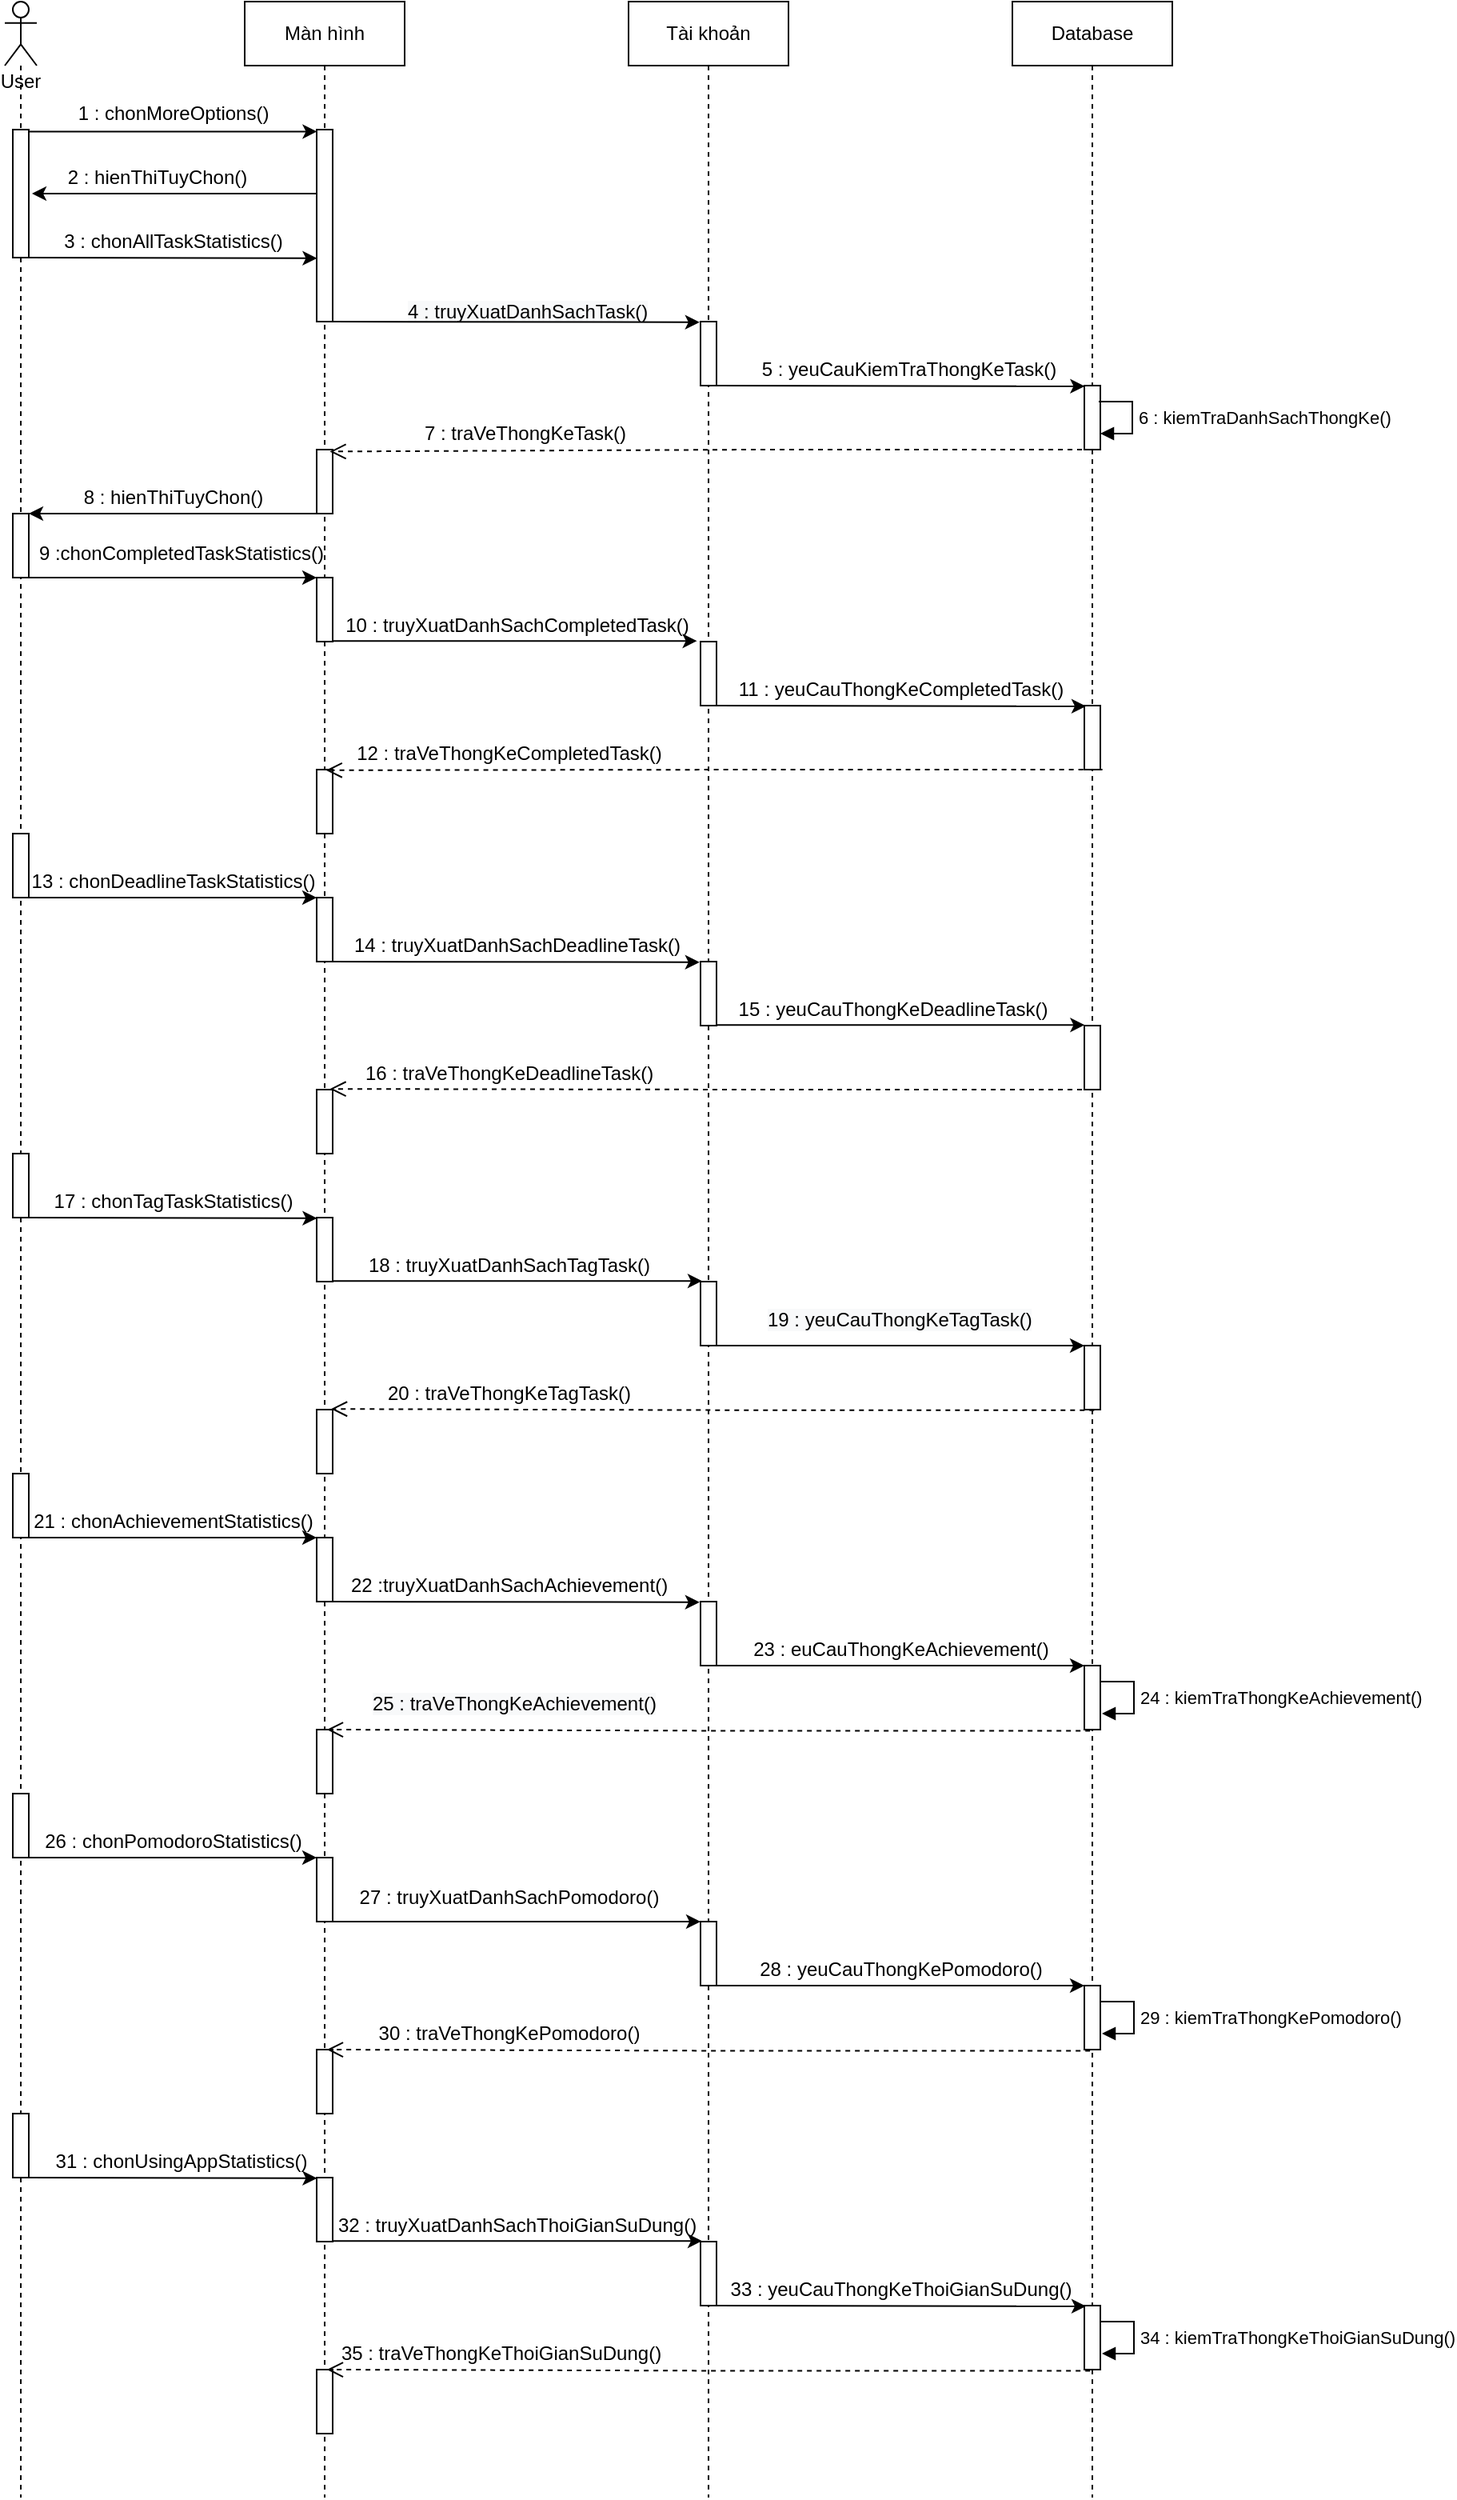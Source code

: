 <mxfile version="13.6.5">
    <diagram name="Page-1" id="52a04d89-c75d-2922-d76d-85b35f80e030">
        <mxGraphModel dx="990" dy="585" grid="1" gridSize="10" guides="1" tooltips="1" connect="1" arrows="1" fold="1" page="1" pageScale="1" pageWidth="1100" pageHeight="850" background="#ffffff" math="0" shadow="0">
            <root>
                <mxCell id="0"/>
                <mxCell id="1" parent="0"/>
                <mxCell id="249" value="Database" style="shape=umlLifeline;perimeter=lifelinePerimeter;whiteSpace=wrap;html=1;container=1;collapsible=0;recursiveResize=0;outlineConnect=0;" vertex="1" parent="1">
                    <mxGeometry x="720" y="80" width="100" height="1560" as="geometry"/>
                </mxCell>
                <mxCell id="278" value="" style="html=1;points=[];perimeter=orthogonalPerimeter;" vertex="1" parent="249">
                    <mxGeometry x="45" y="240" width="10" height="40" as="geometry"/>
                </mxCell>
                <mxCell id="295" value="" style="html=1;points=[];perimeter=orthogonalPerimeter;" vertex="1" parent="249">
                    <mxGeometry x="45" y="440" width="10" height="40" as="geometry"/>
                </mxCell>
                <mxCell id="311" value="" style="html=1;points=[];perimeter=orthogonalPerimeter;" vertex="1" parent="249">
                    <mxGeometry x="45" y="640" width="10" height="40" as="geometry"/>
                </mxCell>
                <mxCell id="349" value="" style="html=1;points=[];perimeter=orthogonalPerimeter;" vertex="1" parent="249">
                    <mxGeometry x="45" y="1040" width="10" height="40" as="geometry"/>
                </mxCell>
                <mxCell id="364" value="" style="html=1;points=[];perimeter=orthogonalPerimeter;" vertex="1" parent="249">
                    <mxGeometry x="45" y="1240" width="10" height="40" as="geometry"/>
                </mxCell>
                <mxCell id="380" value="" style="html=1;points=[];perimeter=orthogonalPerimeter;" vertex="1" parent="249">
                    <mxGeometry x="45" y="1440" width="10" height="40" as="geometry"/>
                </mxCell>
                <mxCell id="251" value="User" style="shape=umlLifeline;participant=umlActor;perimeter=lifelinePerimeter;whiteSpace=wrap;html=1;container=1;collapsible=0;recursiveResize=0;verticalAlign=top;spacingTop=36;outlineConnect=0;" vertex="1" parent="1">
                    <mxGeometry x="90" y="80" width="20" height="1560" as="geometry"/>
                </mxCell>
                <mxCell id="259" value="" style="html=1;points=[];perimeter=orthogonalPerimeter;" vertex="1" parent="251">
                    <mxGeometry x="5" y="80" width="10" height="80" as="geometry"/>
                </mxCell>
                <mxCell id="286" value="" style="html=1;points=[];perimeter=orthogonalPerimeter;" vertex="1" parent="251">
                    <mxGeometry x="5" y="320" width="10" height="40" as="geometry"/>
                </mxCell>
                <mxCell id="298" value="" style="html=1;points=[];perimeter=orthogonalPerimeter;" vertex="1" parent="251">
                    <mxGeometry x="5" y="520" width="10" height="40" as="geometry"/>
                </mxCell>
                <mxCell id="319" value="" style="html=1;points=[];perimeter=orthogonalPerimeter;" vertex="1" parent="251">
                    <mxGeometry x="5" y="720" width="10" height="40" as="geometry"/>
                </mxCell>
                <mxCell id="332" value="" style="html=1;points=[];perimeter=orthogonalPerimeter;" vertex="1" parent="251">
                    <mxGeometry x="5" y="920" width="10" height="40" as="geometry"/>
                </mxCell>
                <mxCell id="356" value="" style="html=1;points=[];perimeter=orthogonalPerimeter;" vertex="1" parent="251">
                    <mxGeometry x="5" y="1120" width="10" height="40" as="geometry"/>
                </mxCell>
                <mxCell id="372" value="" style="html=1;points=[];perimeter=orthogonalPerimeter;" vertex="1" parent="251">
                    <mxGeometry x="5" y="1320" width="10" height="40" as="geometry"/>
                </mxCell>
                <mxCell id="257" value="Màn hình" style="shape=umlLifeline;perimeter=lifelinePerimeter;whiteSpace=wrap;html=1;container=1;collapsible=0;recursiveResize=0;outlineConnect=0;" vertex="1" parent="1">
                    <mxGeometry x="240" y="80" width="100" height="1560" as="geometry"/>
                </mxCell>
                <mxCell id="262" value="" style="html=1;points=[];perimeter=orthogonalPerimeter;" vertex="1" parent="257">
                    <mxGeometry x="45" y="80" width="10" height="120" as="geometry"/>
                </mxCell>
                <mxCell id="282" value="" style="html=1;points=[];perimeter=orthogonalPerimeter;" vertex="1" parent="257">
                    <mxGeometry x="45" y="280" width="10" height="40" as="geometry"/>
                </mxCell>
                <mxCell id="289" value="" style="html=1;points=[];perimeter=orthogonalPerimeter;" vertex="1" parent="257">
                    <mxGeometry x="45" y="360" width="10" height="40" as="geometry"/>
                </mxCell>
                <mxCell id="301" value="" style="html=1;points=[];perimeter=orthogonalPerimeter;" vertex="1" parent="257">
                    <mxGeometry x="45" y="480" width="10" height="40" as="geometry"/>
                </mxCell>
                <mxCell id="303" value="" style="html=1;points=[];perimeter=orthogonalPerimeter;" vertex="1" parent="257">
                    <mxGeometry x="45" y="560" width="10" height="40" as="geometry"/>
                </mxCell>
                <mxCell id="315" value="" style="html=1;points=[];perimeter=orthogonalPerimeter;" vertex="1" parent="257">
                    <mxGeometry x="45" y="680" width="10" height="40" as="geometry"/>
                </mxCell>
                <mxCell id="320" value="" style="html=1;points=[];perimeter=orthogonalPerimeter;" vertex="1" parent="257">
                    <mxGeometry x="45" y="760" width="10" height="40" as="geometry"/>
                </mxCell>
                <mxCell id="329" value="" style="html=1;points=[];perimeter=orthogonalPerimeter;" vertex="1" parent="257">
                    <mxGeometry x="45" y="880" width="10" height="40" as="geometry"/>
                </mxCell>
                <mxCell id="333" value="" style="html=1;points=[];perimeter=orthogonalPerimeter;" vertex="1" parent="257">
                    <mxGeometry x="45" y="960" width="10" height="40" as="geometry"/>
                </mxCell>
                <mxCell id="353" value="" style="html=1;points=[];perimeter=orthogonalPerimeter;" vertex="1" parent="257">
                    <mxGeometry x="45" y="1080" width="10" height="40" as="geometry"/>
                </mxCell>
                <mxCell id="357" value="" style="html=1;points=[];perimeter=orthogonalPerimeter;" vertex="1" parent="257">
                    <mxGeometry x="45" y="1160" width="10" height="40" as="geometry"/>
                </mxCell>
                <mxCell id="369" value="" style="html=1;points=[];perimeter=orthogonalPerimeter;" vertex="1" parent="257">
                    <mxGeometry x="45" y="1280" width="10" height="40" as="geometry"/>
                </mxCell>
                <mxCell id="373" value="" style="html=1;points=[];perimeter=orthogonalPerimeter;" vertex="1" parent="257">
                    <mxGeometry x="45" y="1360" width="10" height="40" as="geometry"/>
                </mxCell>
                <mxCell id="384" value="" style="html=1;points=[];perimeter=orthogonalPerimeter;" vertex="1" parent="257">
                    <mxGeometry x="45" y="1480" width="10" height="40" as="geometry"/>
                </mxCell>
                <mxCell id="258" value="Tài khoản" style="shape=umlLifeline;perimeter=lifelinePerimeter;whiteSpace=wrap;html=1;container=1;collapsible=0;recursiveResize=0;outlineConnect=0;" vertex="1" parent="1">
                    <mxGeometry x="480" y="80" width="100" height="1560" as="geometry"/>
                </mxCell>
                <mxCell id="276" value="&lt;span style=&quot;color: rgb(0 , 0 , 0) ; font-family: &amp;#34;helvetica&amp;#34; ; font-size: 12px ; font-style: normal ; font-weight: 400 ; letter-spacing: normal ; text-align: center ; text-indent: 0px ; text-transform: none ; word-spacing: 0px ; background-color: rgb(248 , 249 , 250) ; display: inline ; float: none&quot;&gt;4 : truyXuatDanhSachTask()&lt;/span&gt;" style="text;whiteSpace=wrap;html=1;" vertex="1" parent="258">
                    <mxGeometry x="-140" y="180" width="200" height="30" as="geometry"/>
                </mxCell>
                <mxCell id="277" value="" style="html=1;points=[];perimeter=orthogonalPerimeter;" vertex="1" parent="258">
                    <mxGeometry x="45" y="200" width="10" height="40" as="geometry"/>
                </mxCell>
                <mxCell id="292" value="" style="html=1;points=[];perimeter=orthogonalPerimeter;" vertex="1" parent="258">
                    <mxGeometry x="45" y="400" width="10" height="40" as="geometry"/>
                </mxCell>
                <mxCell id="307" value="" style="html=1;points=[];perimeter=orthogonalPerimeter;" vertex="1" parent="258">
                    <mxGeometry x="45" y="600" width="10" height="40" as="geometry"/>
                </mxCell>
                <mxCell id="323" value="" style="html=1;points=[];perimeter=orthogonalPerimeter;" vertex="1" parent="258">
                    <mxGeometry x="45" y="800" width="10" height="40" as="geometry"/>
                </mxCell>
                <mxCell id="330" value="" style="html=1;verticalAlign=bottom;endArrow=open;dashed=1;endSize=8;entryX=0.9;entryY=-0.01;entryDx=0;entryDy=0;entryPerimeter=0;" edge="1" parent="258" target="329">
                    <mxGeometry relative="1" as="geometry">
                        <mxPoint x="291.15" y="880.4" as="sourcePoint"/>
                        <mxPoint x="-180" y="880" as="targetPoint"/>
                        <Array as="points">
                            <mxPoint x="81.65" y="880.4"/>
                        </Array>
                    </mxGeometry>
                </mxCell>
                <mxCell id="346" value="" style="html=1;points=[];perimeter=orthogonalPerimeter;" vertex="1" parent="258">
                    <mxGeometry x="45" y="1000" width="10" height="40" as="geometry"/>
                </mxCell>
                <mxCell id="361" value="" style="html=1;points=[];perimeter=orthogonalPerimeter;" vertex="1" parent="258">
                    <mxGeometry x="45" y="1200" width="10" height="40" as="geometry"/>
                </mxCell>
                <mxCell id="377" value="" style="html=1;points=[];perimeter=orthogonalPerimeter;" vertex="1" parent="258">
                    <mxGeometry x="45" y="1400" width="10" height="40" as="geometry"/>
                </mxCell>
                <mxCell id="261" value="6 : kiemTraDanhSachThongKe()" style="edgeStyle=orthogonalEdgeStyle;html=1;align=left;spacingLeft=2;endArrow=block;rounded=0;entryX=1;entryY=0;exitX=0.9;exitY=0.25;exitDx=0;exitDy=0;exitPerimeter=0;" edge="1" parent="1" source="278">
                    <mxGeometry x="0.016" relative="1" as="geometry">
                        <mxPoint x="780" y="330" as="sourcePoint"/>
                        <Array as="points">
                            <mxPoint x="795" y="330"/>
                            <mxPoint x="795" y="350"/>
                        </Array>
                        <mxPoint x="775" y="350" as="targetPoint"/>
                        <mxPoint as="offset"/>
                    </mxGeometry>
                </mxCell>
                <mxCell id="265" style="edgeStyle=none;rounded=0;orthogonalLoop=1;jettySize=auto;html=1;entryX=0.02;entryY=0.01;entryDx=0;entryDy=0;entryPerimeter=0;" edge="1" parent="1" source="259" target="262">
                    <mxGeometry relative="1" as="geometry"/>
                </mxCell>
                <mxCell id="266" value="&lt;span style=&quot;color: rgba(0 , 0 , 0 , 0) ; font-family: monospace ; font-size: 0px&quot;&gt;%3CmxGraphModel%3E%3Croot%3E%3CmxCell%20id%3D%220%22%2F%3E%3CmxCell%20id%3D%221%22%20parent%3D%220%22%2F%3E%3CmxCell%20id%3D%222%22%20value%3D%22%22%20style%3D%22html%3D1%3Bpoints%3D%5B%5D%3Bperimeter%3DorthogonalPerimeter%3B%22%20vertex%3D%221%22%20parent%3D%221%22%3E%3CmxGeometry%20x%3D%2295%22%20y%3D%22160%22%20width%3D%2210%22%20height%3D%2240%22%20as%3D%22geometry%22%2F%3E%3C%2FmxCell%3E%3C%2Froot%3E%3C%2FmxGraphModel%3E&lt;/span&gt;" style="text;html=1;align=center;verticalAlign=middle;resizable=0;points=[];autosize=1;" vertex="1" parent="1">
                    <mxGeometry x="170" y="130" width="20" height="20" as="geometry"/>
                </mxCell>
                <mxCell id="267" value="1 : chonMoreOptions()" style="text;html=1;align=center;verticalAlign=middle;resizable=0;points=[];autosize=1;" vertex="1" parent="1">
                    <mxGeometry x="130" y="140" width="130" height="20" as="geometry"/>
                </mxCell>
                <mxCell id="269" style="edgeStyle=none;rounded=0;orthogonalLoop=1;jettySize=auto;html=1;" edge="1" parent="1" source="262">
                    <mxGeometry relative="1" as="geometry">
                        <mxPoint x="107" y="200" as="targetPoint"/>
                    </mxGeometry>
                </mxCell>
                <mxCell id="270" value="2 : hienThiTuyChon()" style="text;html=1;align=center;verticalAlign=middle;resizable=0;points=[];autosize=1;" vertex="1" parent="1">
                    <mxGeometry x="120" y="180" width="130" height="20" as="geometry"/>
                </mxCell>
                <mxCell id="271" style="edgeStyle=none;rounded=0;orthogonalLoop=1;jettySize=auto;html=1;entryX=0.02;entryY=0.67;entryDx=0;entryDy=0;entryPerimeter=0;" edge="1" parent="1" source="259" target="262">
                    <mxGeometry relative="1" as="geometry"/>
                </mxCell>
                <mxCell id="272" value="&lt;span style=&quot;color: rgba(0 , 0 , 0 , 0) ; font-family: monospace ; font-size: 0px&quot;&gt;%3CmxGraphModel%3E%3Croot%3E%3CmxCell%20id%3D%220%22%2F%3E%3CmxCell%20id%3D%221%22%20parent%3D%220%22%2F%3E%3CmxCell%20id%3D%222%22%20value%3D%22luaChonCuaNguoiDung()%22%20style%3D%22text%3Bhtml%3D1%3Balign%3Dcenter%3BverticalAlign%3Dmiddle%3Bresizable%3D0%3Bpoints%3D%5B%5D%3Bautosize%3D1%3B%22%20vertex%3D%221%22%20parent%3D%221%22%3E%3CmxGeometry%20x%3D%22115%22%20y%3D%22340%22%20width%3D%22150%22%20height%3D%2220%22%20as%3D%22geometry%22%2F%3E%3C%2FmxCell%3E%3C%2Froot%3E%3C%2FmxGraphModel%3E&lt;/span&gt;" style="text;html=1;align=center;verticalAlign=middle;resizable=0;points=[];autosize=1;" vertex="1" parent="1">
                    <mxGeometry x="190" y="220" width="20" height="20" as="geometry"/>
                </mxCell>
                <mxCell id="273" value="3 : chonAllTaskStatistics()" style="text;html=1;align=center;verticalAlign=middle;resizable=0;points=[];autosize=1;" vertex="1" parent="1">
                    <mxGeometry x="120" y="220" width="150" height="20" as="geometry"/>
                </mxCell>
                <mxCell id="275" style="edgeStyle=none;rounded=0;orthogonalLoop=1;jettySize=auto;html=1;entryX=-0.06;entryY=1.01;entryDx=0;entryDy=0;entryPerimeter=0;" edge="1" parent="1" source="262">
                    <mxGeometry relative="1" as="geometry">
                        <mxPoint x="524.4" y="280.4" as="targetPoint"/>
                    </mxGeometry>
                </mxCell>
                <mxCell id="279" style="edgeStyle=none;rounded=0;orthogonalLoop=1;jettySize=auto;html=1;entryX=0.02;entryY=0.01;entryDx=0;entryDy=0;entryPerimeter=0;" edge="1" parent="1" source="277" target="278">
                    <mxGeometry relative="1" as="geometry">
                        <mxPoint x="750" y="323" as="targetPoint"/>
                    </mxGeometry>
                </mxCell>
                <mxCell id="281" value="5 : yeuCauKiemTraThongKeTask()" style="text;html=1;align=center;verticalAlign=middle;resizable=0;points=[];autosize=1;" vertex="1" parent="1">
                    <mxGeometry x="555" y="300" width="200" height="20" as="geometry"/>
                </mxCell>
                <mxCell id="284" value="" style="html=1;verticalAlign=bottom;endArrow=open;dashed=1;endSize=8;entryX=0.82;entryY=0.03;entryDx=0;entryDy=0;entryPerimeter=0;" edge="1" parent="1" source="249" target="282">
                    <mxGeometry relative="1" as="geometry">
                        <mxPoint x="640" y="360" as="sourcePoint"/>
                        <mxPoint x="300" y="360" as="targetPoint"/>
                        <Array as="points">
                            <mxPoint x="560" y="360"/>
                        </Array>
                    </mxGeometry>
                </mxCell>
                <mxCell id="285" value="7 : traVeThongKeTask()" style="text;html=1;align=center;verticalAlign=middle;resizable=0;points=[];autosize=1;" vertex="1" parent="1">
                    <mxGeometry x="345" y="340" width="140" height="20" as="geometry"/>
                </mxCell>
                <mxCell id="287" style="edgeStyle=none;rounded=0;orthogonalLoop=1;jettySize=auto;html=1;" edge="1" parent="1" source="282" target="286">
                    <mxGeometry relative="1" as="geometry"/>
                </mxCell>
                <mxCell id="288" value="8 : hienThiTuyChon()" style="text;html=1;align=center;verticalAlign=middle;resizable=0;points=[];autosize=1;" vertex="1" parent="1">
                    <mxGeometry x="130" y="380" width="130" height="20" as="geometry"/>
                </mxCell>
                <mxCell id="290" style="edgeStyle=none;rounded=0;orthogonalLoop=1;jettySize=auto;html=1;" edge="1" parent="1" source="286" target="289">
                    <mxGeometry relative="1" as="geometry"/>
                </mxCell>
                <mxCell id="291" value="9 :chonCompletedTaskStatistics()" style="text;html=1;align=center;verticalAlign=middle;resizable=0;points=[];autosize=1;" vertex="1" parent="1">
                    <mxGeometry x="105" y="415" width="190" height="20" as="geometry"/>
                </mxCell>
                <mxCell id="293" style="edgeStyle=none;rounded=0;orthogonalLoop=1;jettySize=auto;html=1;entryX=-0.22;entryY=-0.01;entryDx=0;entryDy=0;entryPerimeter=0;" edge="1" parent="1" source="289" target="292">
                    <mxGeometry relative="1" as="geometry"/>
                </mxCell>
                <mxCell id="294" value="&lt;span style=&quot;font-family: &amp;#34;helvetica&amp;#34;&quot;&gt;10 : truyXuatDanhSachCompletedTask()&lt;/span&gt;" style="text;html=1;align=center;verticalAlign=middle;resizable=0;points=[];autosize=1;" vertex="1" parent="1">
                    <mxGeometry x="295" y="460" width="230" height="20" as="geometry"/>
                </mxCell>
                <mxCell id="296" style="edgeStyle=none;rounded=0;orthogonalLoop=1;jettySize=auto;html=1;entryX=0.1;entryY=0.01;entryDx=0;entryDy=0;entryPerimeter=0;" edge="1" parent="1" source="292" target="295">
                    <mxGeometry relative="1" as="geometry"/>
                </mxCell>
                <mxCell id="297" value="11 : yeuCauThongKeCompletedTask()" style="text;html=1;align=center;verticalAlign=middle;resizable=0;points=[];autosize=1;" vertex="1" parent="1">
                    <mxGeometry x="540" y="500" width="220" height="20" as="geometry"/>
                </mxCell>
                <mxCell id="300" value="" style="html=1;verticalAlign=bottom;endArrow=open;dashed=1;endSize=8;entryX=0.58;entryY=0.01;entryDx=0;entryDy=0;entryPerimeter=0;" edge="1" parent="1" target="301">
                    <mxGeometry relative="1" as="geometry">
                        <mxPoint x="776.3" y="560" as="sourcePoint"/>
                        <mxPoint x="300" y="561" as="targetPoint"/>
                        <Array as="points">
                            <mxPoint x="566.8" y="560"/>
                        </Array>
                    </mxGeometry>
                </mxCell>
                <mxCell id="302" value="12 : traVeThongKeCompletedTask()" style="text;html=1;align=center;verticalAlign=middle;resizable=0;points=[];autosize=1;" vertex="1" parent="1">
                    <mxGeometry x="300" y="540" width="210" height="20" as="geometry"/>
                </mxCell>
                <mxCell id="305" style="edgeStyle=none;rounded=0;orthogonalLoop=1;jettySize=auto;html=1;" edge="1" parent="1" source="298" target="303">
                    <mxGeometry relative="1" as="geometry"/>
                </mxCell>
                <mxCell id="306" value="13 : chonDeadlineTaskStatistics()" style="text;html=1;align=center;verticalAlign=middle;resizable=0;points=[];autosize=1;" vertex="1" parent="1">
                    <mxGeometry x="100" y="620" width="190" height="20" as="geometry"/>
                </mxCell>
                <mxCell id="309" style="edgeStyle=none;rounded=0;orthogonalLoop=1;jettySize=auto;html=1;entryX=-0.06;entryY=0.01;entryDx=0;entryDy=0;entryPerimeter=0;" edge="1" parent="1" source="303" target="307">
                    <mxGeometry relative="1" as="geometry"/>
                </mxCell>
                <mxCell id="310" value="&lt;span style=&quot;font-family: &amp;#34;helvetica&amp;#34;&quot;&gt;14 : truyXuatDanhSachDeadlineTask()&lt;/span&gt;" style="text;html=1;align=center;verticalAlign=middle;resizable=0;points=[];autosize=1;" vertex="1" parent="1">
                    <mxGeometry x="300" y="660" width="220" height="20" as="geometry"/>
                </mxCell>
                <mxCell id="313" style="edgeStyle=none;rounded=0;orthogonalLoop=1;jettySize=auto;html=1;entryX=0.02;entryY=-0.01;entryDx=0;entryDy=0;entryPerimeter=0;" edge="1" parent="1" source="307" target="311">
                    <mxGeometry relative="1" as="geometry"/>
                </mxCell>
                <mxCell id="314" value="15 : yeuCauThongKeDeadlineTask()" style="text;html=1;align=center;verticalAlign=middle;resizable=0;points=[];autosize=1;" vertex="1" parent="1">
                    <mxGeometry x="540" y="700" width="210" height="20" as="geometry"/>
                </mxCell>
                <mxCell id="317" value="" style="html=1;verticalAlign=bottom;endArrow=open;dashed=1;endSize=8;entryX=0.82;entryY=-0.01;entryDx=0;entryDy=0;entryPerimeter=0;" edge="1" parent="1" target="315">
                    <mxGeometry relative="1" as="geometry">
                        <mxPoint x="775.5" y="760" as="sourcePoint"/>
                        <mxPoint x="300" y="760" as="targetPoint"/>
                        <Array as="points">
                            <mxPoint x="566" y="760"/>
                        </Array>
                    </mxGeometry>
                </mxCell>
                <mxCell id="318" value="16 : traVeThongKeDeadlineTask()" style="text;html=1;align=center;verticalAlign=middle;resizable=0;points=[];autosize=1;" vertex="1" parent="1">
                    <mxGeometry x="305" y="740" width="200" height="20" as="geometry"/>
                </mxCell>
                <mxCell id="321" style="edgeStyle=none;rounded=0;orthogonalLoop=1;jettySize=auto;html=1;entryX=0.02;entryY=0.01;entryDx=0;entryDy=0;entryPerimeter=0;" edge="1" parent="1" source="319" target="320">
                    <mxGeometry relative="1" as="geometry"/>
                </mxCell>
                <mxCell id="322" value="17 : chonTagTaskStatistics()" style="text;html=1;align=center;verticalAlign=middle;resizable=0;points=[];autosize=1;" vertex="1" parent="1">
                    <mxGeometry x="110" y="820" width="170" height="20" as="geometry"/>
                </mxCell>
                <mxCell id="324" style="edgeStyle=none;rounded=0;orthogonalLoop=1;jettySize=auto;html=1;entryX=0.1;entryY=-0.01;entryDx=0;entryDy=0;entryPerimeter=0;" edge="1" parent="1" source="320" target="323">
                    <mxGeometry relative="1" as="geometry"/>
                </mxCell>
                <mxCell id="325" value="&lt;span style=&quot;font-family: &amp;#34;helvetica&amp;#34;&quot;&gt;18 : truyXuatDanhSachTagTask()&lt;/span&gt;" style="text;html=1;align=center;verticalAlign=middle;resizable=0;points=[];autosize=1;" vertex="1" parent="1">
                    <mxGeometry x="310" y="860" width="190" height="20" as="geometry"/>
                </mxCell>
                <mxCell id="326" value="" style="html=1;points=[];perimeter=orthogonalPerimeter;" vertex="1" parent="1">
                    <mxGeometry x="765" y="920" width="10" height="40" as="geometry"/>
                </mxCell>
                <mxCell id="327" style="edgeStyle=none;rounded=0;orthogonalLoop=1;jettySize=auto;html=1;" edge="1" parent="1" source="323" target="326">
                    <mxGeometry relative="1" as="geometry"/>
                </mxCell>
                <mxCell id="328" value="&lt;span style=&quot;color: rgb(0 , 0 , 0) ; font-family: &amp;#34;helvetica&amp;#34; ; font-size: 12px ; font-style: normal ; font-weight: 400 ; letter-spacing: normal ; text-align: center ; text-indent: 0px ; text-transform: none ; word-spacing: 0px ; background-color: rgb(248 , 249 , 250) ; display: inline ; float: none&quot;&gt;19 : yeuCauThongKeTagTask()&lt;/span&gt;" style="text;whiteSpace=wrap;html=1;" vertex="1" parent="1">
                    <mxGeometry x="565" y="890" width="190" height="30" as="geometry"/>
                </mxCell>
                <mxCell id="331" value="20 : traVeThongKeTagTask()" style="text;html=1;align=center;verticalAlign=middle;resizable=0;points=[];autosize=1;" vertex="1" parent="1">
                    <mxGeometry x="320" y="940" width="170" height="20" as="geometry"/>
                </mxCell>
                <mxCell id="334" style="edgeStyle=none;rounded=0;orthogonalLoop=1;jettySize=auto;html=1;" edge="1" parent="1" source="332" target="333">
                    <mxGeometry relative="1" as="geometry"/>
                </mxCell>
                <mxCell id="335" value="21 : chonAchievementStatistics()" style="text;html=1;align=center;verticalAlign=middle;resizable=0;points=[];autosize=1;" vertex="1" parent="1">
                    <mxGeometry x="100" y="1020" width="190" height="20" as="geometry"/>
                </mxCell>
                <mxCell id="347" style="edgeStyle=none;rounded=0;orthogonalLoop=1;jettySize=auto;html=1;entryX=-0.06;entryY=0.01;entryDx=0;entryDy=0;entryPerimeter=0;" edge="1" parent="1" source="333" target="346">
                    <mxGeometry relative="1" as="geometry"/>
                </mxCell>
                <mxCell id="348" value="&lt;span style=&quot;font-family: &amp;#34;helvetica&amp;#34;&quot;&gt;22 :truyXuatDanhSachAchievement()&lt;/span&gt;" style="text;html=1;align=center;verticalAlign=middle;resizable=0;points=[];autosize=1;" vertex="1" parent="1">
                    <mxGeometry x="300" y="1060" width="210" height="20" as="geometry"/>
                </mxCell>
                <mxCell id="350" style="edgeStyle=none;rounded=0;orthogonalLoop=1;jettySize=auto;html=1;" edge="1" parent="1" source="346" target="349">
                    <mxGeometry relative="1" as="geometry"/>
                </mxCell>
                <mxCell id="351" value="&lt;span style=&quot;font-family: &amp;#34;helvetica&amp;#34;&quot;&gt;23 : euCauThongKeAchievement()&lt;/span&gt;" style="text;html=1;align=center;verticalAlign=middle;resizable=0;points=[];autosize=1;" vertex="1" parent="1">
                    <mxGeometry x="550" y="1100" width="200" height="20" as="geometry"/>
                </mxCell>
                <mxCell id="352" value="24 : kiemTraThongKeAchievement()" style="edgeStyle=orthogonalEdgeStyle;html=1;align=left;spacingLeft=2;endArrow=block;rounded=0;entryX=1;entryY=0;exitX=0.9;exitY=0.25;exitDx=0;exitDy=0;exitPerimeter=0;" edge="1" parent="1">
                    <mxGeometry x="0.016" relative="1" as="geometry">
                        <mxPoint x="775" y="1130" as="sourcePoint"/>
                        <Array as="points">
                            <mxPoint x="796" y="1130"/>
                            <mxPoint x="796" y="1150"/>
                        </Array>
                        <mxPoint x="776" y="1150" as="targetPoint"/>
                        <mxPoint as="offset"/>
                    </mxGeometry>
                </mxCell>
                <mxCell id="354" value="" style="html=1;verticalAlign=bottom;endArrow=open;dashed=1;endSize=8;entryX=0.9;entryY=-0.01;entryDx=0;entryDy=0;entryPerimeter=0;" edge="1" parent="1">
                    <mxGeometry relative="1" as="geometry">
                        <mxPoint x="768.58" y="1160.8" as="sourcePoint"/>
                        <mxPoint x="291.43" y="1160" as="targetPoint"/>
                        <Array as="points">
                            <mxPoint x="559.08" y="1160.8"/>
                        </Array>
                    </mxGeometry>
                </mxCell>
                <mxCell id="355" value="&lt;span style=&quot;color: rgb(0 , 0 , 0) ; font-family: &amp;#34;helvetica&amp;#34; ; font-size: 12px ; font-style: normal ; font-weight: 400 ; letter-spacing: normal ; text-align: center ; text-indent: 0px ; text-transform: none ; word-spacing: 0px ; background-color: rgb(248 , 249 , 250) ; display: inline ; float: none&quot;&gt;25 : traVeThongKeAchievement()&lt;/span&gt;" style="text;whiteSpace=wrap;html=1;" vertex="1" parent="1">
                    <mxGeometry x="317.5" y="1130" width="185" height="30" as="geometry"/>
                </mxCell>
                <mxCell id="358" style="edgeStyle=none;rounded=0;orthogonalLoop=1;jettySize=auto;html=1;" edge="1" parent="1" source="356" target="357">
                    <mxGeometry relative="1" as="geometry"/>
                </mxCell>
                <mxCell id="359" value="&lt;span style=&quot;color: rgba(0 , 0 , 0 , 0) ; font-family: monospace ; font-size: 0px&quot;&gt;%3CmxGraphModel%3E%3Croot%3E%3CmxCell%20id%3D%220%22%2F%3E%3CmxCell%20id%3D%221%22%20parent%3D%220%22%2F%3E%3CmxCell%20id%3D%222%22%20value%3D%22%22%20style%3D%22html%3D1%3Bpoints%3D%5B%5D%3Bperimeter%3DorthogonalPerimeter%3B%22%20vertex%3D%221%22%20parent%3D%221%22%3E%3CmxGeometry%20x%3D%2295%22%20y%3D%221200%22%20width%3D%2210%22%20height%3D%2240%22%20as%3D%22geometry%22%2F%3E%3C%2FmxCell%3E%3C%2Froot%3E%3C%2FmxGraphModel%3E&lt;/span&gt;" style="text;html=1;align=center;verticalAlign=middle;resizable=0;points=[];autosize=1;" vertex="1" parent="1">
                    <mxGeometry x="170" y="1220" width="20" height="20" as="geometry"/>
                </mxCell>
                <mxCell id="360" value="26 : chonPomodoroStatistics()" style="text;html=1;align=center;verticalAlign=middle;resizable=0;points=[];autosize=1;" vertex="1" parent="1">
                    <mxGeometry x="105" y="1220" width="180" height="20" as="geometry"/>
                </mxCell>
                <mxCell id="362" style="edgeStyle=none;rounded=0;orthogonalLoop=1;jettySize=auto;html=1;" edge="1" parent="1" source="357" target="361">
                    <mxGeometry relative="1" as="geometry"/>
                </mxCell>
                <mxCell id="363" value="&lt;span style=&quot;font-family: &amp;#34;helvetica&amp;#34;&quot;&gt;27 : truyXuatDanhSachPomodoro()&lt;/span&gt;" style="text;html=1;align=center;verticalAlign=middle;resizable=0;points=[];autosize=1;" vertex="1" parent="1">
                    <mxGeometry x="305" y="1255" width="200" height="20" as="geometry"/>
                </mxCell>
                <mxCell id="366" style="edgeStyle=none;rounded=0;orthogonalLoop=1;jettySize=auto;html=1;" edge="1" parent="1" source="361" target="364">
                    <mxGeometry relative="1" as="geometry"/>
                </mxCell>
                <mxCell id="367" value="&lt;span style=&quot;font-family: &amp;#34;helvetica&amp;#34;&quot;&gt;28 : yeuCauThongKePomodoro()&lt;/span&gt;" style="text;html=1;align=center;verticalAlign=middle;resizable=0;points=[];autosize=1;" vertex="1" parent="1">
                    <mxGeometry x="555" y="1300" width="190" height="20" as="geometry"/>
                </mxCell>
                <mxCell id="368" value="29 : kiemTraThongKePomodoro()" style="edgeStyle=orthogonalEdgeStyle;html=1;align=left;spacingLeft=2;endArrow=block;rounded=0;entryX=1;entryY=0;exitX=0.9;exitY=0.25;exitDx=0;exitDy=0;exitPerimeter=0;" edge="1" parent="1">
                    <mxGeometry x="0.016" relative="1" as="geometry">
                        <mxPoint x="775" y="1330" as="sourcePoint"/>
                        <Array as="points">
                            <mxPoint x="796" y="1330"/>
                            <mxPoint x="796" y="1350"/>
                        </Array>
                        <mxPoint x="776" y="1350" as="targetPoint"/>
                        <mxPoint as="offset"/>
                    </mxGeometry>
                </mxCell>
                <mxCell id="370" value="" style="html=1;verticalAlign=bottom;endArrow=open;dashed=1;endSize=8;entryX=0.9;entryY=-0.01;entryDx=0;entryDy=0;entryPerimeter=0;" edge="1" parent="1">
                    <mxGeometry relative="1" as="geometry">
                        <mxPoint x="768.57" y="1360.8" as="sourcePoint"/>
                        <mxPoint x="291.42" y="1360" as="targetPoint"/>
                        <Array as="points">
                            <mxPoint x="559.07" y="1360.8"/>
                        </Array>
                    </mxGeometry>
                </mxCell>
                <mxCell id="371" value="&lt;span style=&quot;font-family: &amp;#34;helvetica&amp;#34;&quot;&gt;30 : traVeThongKePomodoro()&lt;/span&gt;" style="text;html=1;align=center;verticalAlign=middle;resizable=0;points=[];autosize=1;" vertex="1" parent="1">
                    <mxGeometry x="315" y="1340" width="180" height="20" as="geometry"/>
                </mxCell>
                <mxCell id="374" style="edgeStyle=none;rounded=0;orthogonalLoop=1;jettySize=auto;html=1;entryX=0.02;entryY=0.01;entryDx=0;entryDy=0;entryPerimeter=0;" edge="1" parent="1" source="372" target="373">
                    <mxGeometry relative="1" as="geometry"/>
                </mxCell>
                <mxCell id="375" value="31 : chonUsingAppStatistics()" style="text;html=1;align=center;verticalAlign=middle;resizable=0;points=[];autosize=1;" vertex="1" parent="1">
                    <mxGeometry x="115" y="1420" width="170" height="20" as="geometry"/>
                </mxCell>
                <mxCell id="378" style="edgeStyle=none;rounded=0;orthogonalLoop=1;jettySize=auto;html=1;entryX=0.1;entryY=-0.01;entryDx=0;entryDy=0;entryPerimeter=0;" edge="1" parent="1" source="373" target="377">
                    <mxGeometry relative="1" as="geometry"/>
                </mxCell>
                <mxCell id="379" value="&lt;span style=&quot;font-family: &amp;#34;helvetica&amp;#34;&quot;&gt;32 : truyXuatDanhSachThoiGianSuDung()&lt;/span&gt;" style="text;html=1;align=center;verticalAlign=middle;resizable=0;points=[];autosize=1;" vertex="1" parent="1">
                    <mxGeometry x="290" y="1460" width="240" height="20" as="geometry"/>
                </mxCell>
                <mxCell id="381" style="edgeStyle=none;rounded=0;orthogonalLoop=1;jettySize=auto;html=1;entryX=0.1;entryY=0.01;entryDx=0;entryDy=0;entryPerimeter=0;" edge="1" parent="1" source="377" target="380">
                    <mxGeometry relative="1" as="geometry"/>
                </mxCell>
                <mxCell id="382" value="&lt;span style=&quot;font-family: &amp;#34;helvetica&amp;#34;&quot;&gt;33 : yeuCauThongKeThoiGianSuDung()&lt;/span&gt;" style="text;html=1;align=center;verticalAlign=middle;resizable=0;points=[];autosize=1;" vertex="1" parent="1">
                    <mxGeometry x="535" y="1500" width="230" height="20" as="geometry"/>
                </mxCell>
                <mxCell id="383" value="34 : kiemTraThongKeThoiGianSuDung()" style="edgeStyle=orthogonalEdgeStyle;html=1;align=left;spacingLeft=2;endArrow=block;rounded=0;entryX=1;entryY=0;exitX=0.9;exitY=0.25;exitDx=0;exitDy=0;exitPerimeter=0;" edge="1" parent="1">
                    <mxGeometry x="0.016" relative="1" as="geometry">
                        <mxPoint x="775" y="1530" as="sourcePoint"/>
                        <Array as="points">
                            <mxPoint x="796" y="1530"/>
                            <mxPoint x="796" y="1550"/>
                        </Array>
                        <mxPoint x="776" y="1550" as="targetPoint"/>
                        <mxPoint as="offset"/>
                    </mxGeometry>
                </mxCell>
                <mxCell id="385" value="" style="html=1;verticalAlign=bottom;endArrow=open;dashed=1;endSize=8;entryX=0.9;entryY=-0.01;entryDx=0;entryDy=0;entryPerimeter=0;" edge="1" parent="1">
                    <mxGeometry relative="1" as="geometry">
                        <mxPoint x="768.57" y="1560.8" as="sourcePoint"/>
                        <mxPoint x="291.42" y="1560" as="targetPoint"/>
                        <Array as="points">
                            <mxPoint x="559.07" y="1560.8"/>
                        </Array>
                    </mxGeometry>
                </mxCell>
                <mxCell id="386" value="&lt;span style=&quot;font-family: &amp;#34;helvetica&amp;#34;&quot;&gt;35 : traVeThongKeThoiGianSuDung()&lt;/span&gt;" style="text;html=1;align=center;verticalAlign=middle;resizable=0;points=[];autosize=1;" vertex="1" parent="1">
                    <mxGeometry x="290" y="1540" width="220" height="20" as="geometry"/>
                </mxCell>
            </root>
        </mxGraphModel>
    </diagram>
</mxfile>